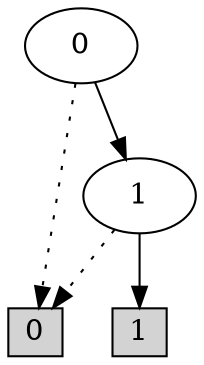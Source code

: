 digraph G {
0 [shape=box, label="0", style=filled, shape=box, height=0.3, width=0.3];
1 [shape=box, label="1", style=filled, shape=box, height=0.3, width=0.3];
12 [label="0"];
12 -> 0 [style=dotted];
12 -> 4 [style=filled];
4 [label="1"];
4 -> 0 [style=dotted];
4 -> 1 [style=filled];
}
